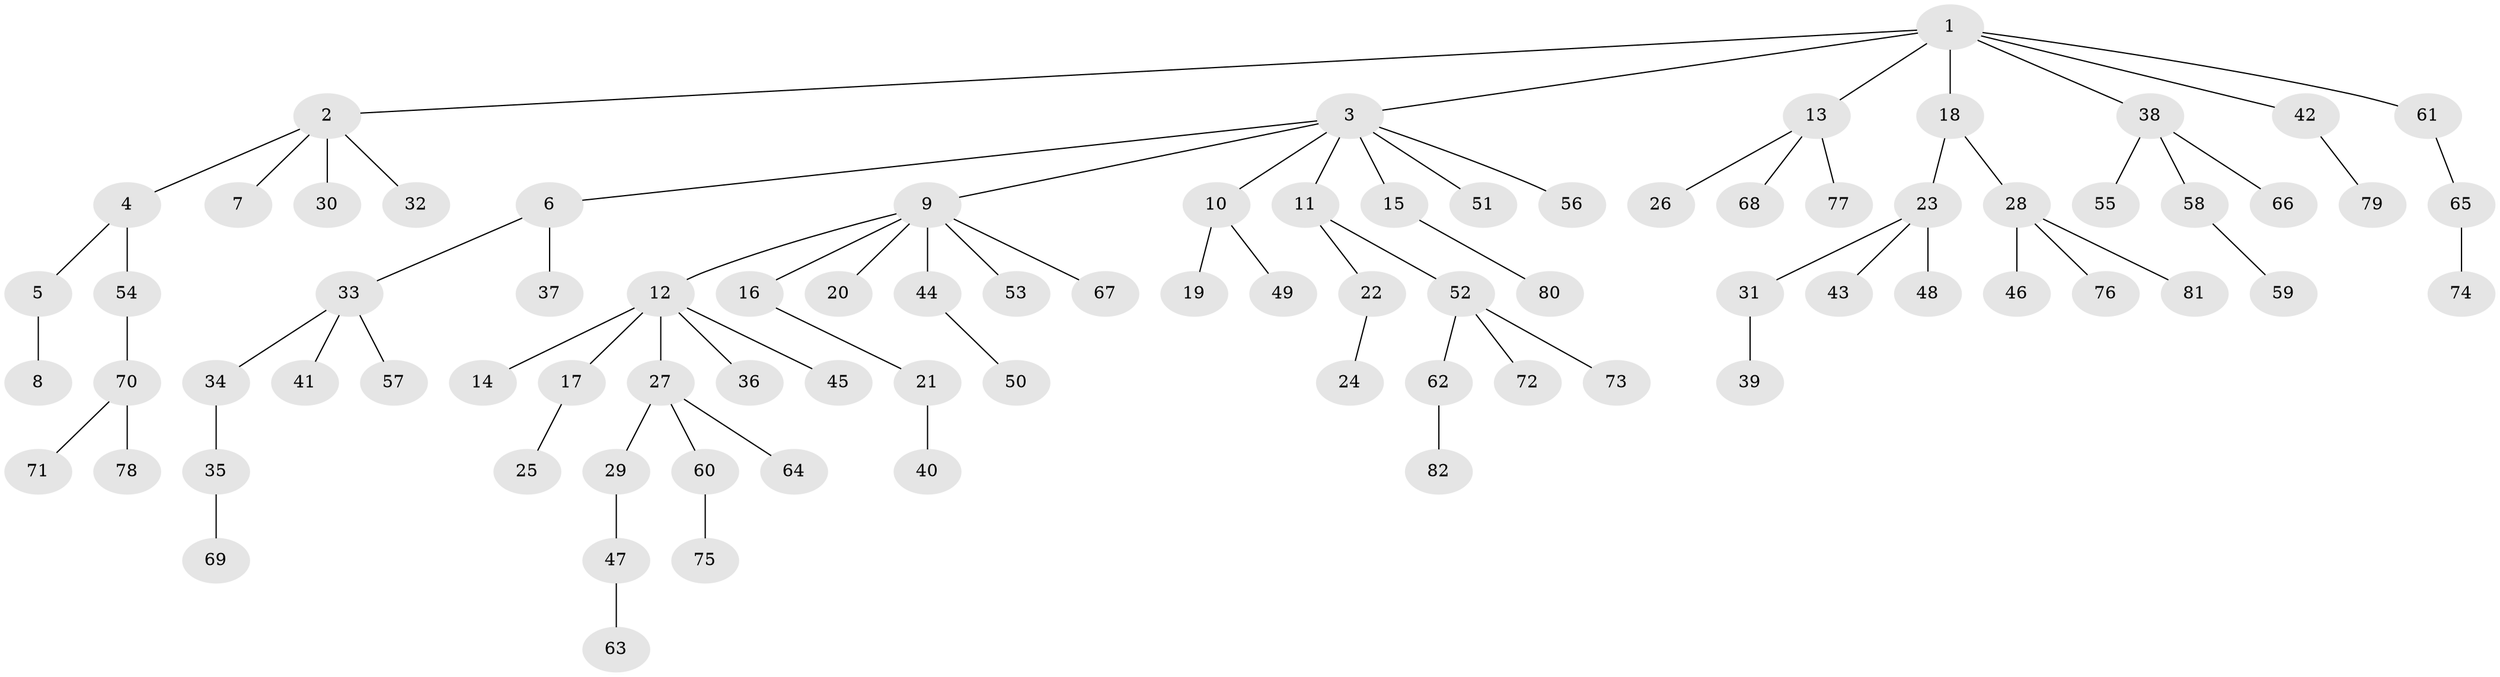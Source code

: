 // coarse degree distribution, {9: 0.03508771929824561, 4: 0.05263157894736842, 3: 0.12280701754385964, 1: 0.631578947368421, 2: 0.12280701754385964, 6: 0.017543859649122806, 5: 0.017543859649122806}
// Generated by graph-tools (version 1.1) at 2025/52/02/27/25 19:52:10]
// undirected, 82 vertices, 81 edges
graph export_dot {
graph [start="1"]
  node [color=gray90,style=filled];
  1;
  2;
  3;
  4;
  5;
  6;
  7;
  8;
  9;
  10;
  11;
  12;
  13;
  14;
  15;
  16;
  17;
  18;
  19;
  20;
  21;
  22;
  23;
  24;
  25;
  26;
  27;
  28;
  29;
  30;
  31;
  32;
  33;
  34;
  35;
  36;
  37;
  38;
  39;
  40;
  41;
  42;
  43;
  44;
  45;
  46;
  47;
  48;
  49;
  50;
  51;
  52;
  53;
  54;
  55;
  56;
  57;
  58;
  59;
  60;
  61;
  62;
  63;
  64;
  65;
  66;
  67;
  68;
  69;
  70;
  71;
  72;
  73;
  74;
  75;
  76;
  77;
  78;
  79;
  80;
  81;
  82;
  1 -- 2;
  1 -- 3;
  1 -- 13;
  1 -- 18;
  1 -- 38;
  1 -- 42;
  1 -- 61;
  2 -- 4;
  2 -- 7;
  2 -- 30;
  2 -- 32;
  3 -- 6;
  3 -- 9;
  3 -- 10;
  3 -- 11;
  3 -- 15;
  3 -- 51;
  3 -- 56;
  4 -- 5;
  4 -- 54;
  5 -- 8;
  6 -- 33;
  6 -- 37;
  9 -- 12;
  9 -- 16;
  9 -- 20;
  9 -- 44;
  9 -- 53;
  9 -- 67;
  10 -- 19;
  10 -- 49;
  11 -- 22;
  11 -- 52;
  12 -- 14;
  12 -- 17;
  12 -- 27;
  12 -- 36;
  12 -- 45;
  13 -- 26;
  13 -- 68;
  13 -- 77;
  15 -- 80;
  16 -- 21;
  17 -- 25;
  18 -- 23;
  18 -- 28;
  21 -- 40;
  22 -- 24;
  23 -- 31;
  23 -- 43;
  23 -- 48;
  27 -- 29;
  27 -- 60;
  27 -- 64;
  28 -- 46;
  28 -- 76;
  28 -- 81;
  29 -- 47;
  31 -- 39;
  33 -- 34;
  33 -- 41;
  33 -- 57;
  34 -- 35;
  35 -- 69;
  38 -- 55;
  38 -- 58;
  38 -- 66;
  42 -- 79;
  44 -- 50;
  47 -- 63;
  52 -- 62;
  52 -- 72;
  52 -- 73;
  54 -- 70;
  58 -- 59;
  60 -- 75;
  61 -- 65;
  62 -- 82;
  65 -- 74;
  70 -- 71;
  70 -- 78;
}
